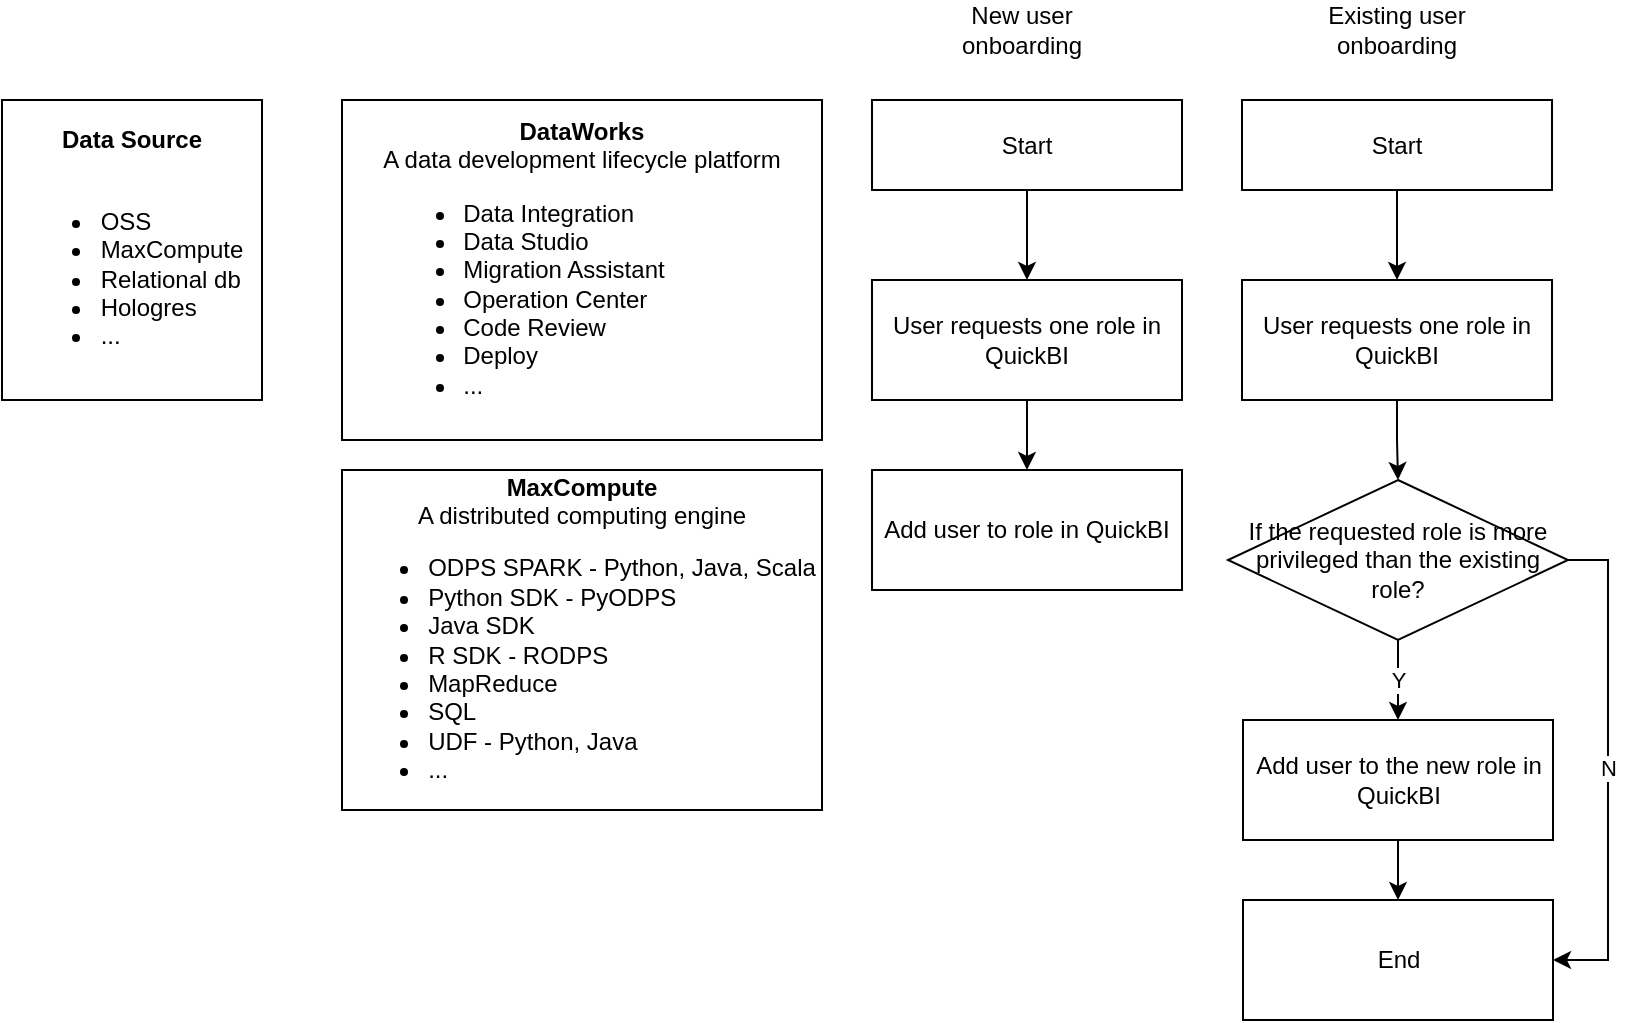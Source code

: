 <mxfile version="21.0.10" type="github">
  <diagram id="xGa5VK5buWBXCOUlBe-7" name="Page-1">
    <mxGraphModel dx="794" dy="1514" grid="1" gridSize="10" guides="1" tooltips="1" connect="1" arrows="1" fold="1" page="1" pageScale="1" pageWidth="850" pageHeight="1100" math="0" shadow="0">
      <root>
        <mxCell id="0" />
        <mxCell id="1" parent="0" />
        <mxCell id="dJkEzZFMhuIuKuouhyB1-15" style="edgeStyle=orthogonalEdgeStyle;rounded=0;orthogonalLoop=1;jettySize=auto;html=1;exitX=0.5;exitY=1;exitDx=0;exitDy=0;entryX=0.5;entryY=0;entryDx=0;entryDy=0;" edge="1" parent="1" source="dJkEzZFMhuIuKuouhyB1-3" target="dJkEzZFMhuIuKuouhyB1-14">
          <mxGeometry relative="1" as="geometry" />
        </mxCell>
        <mxCell id="dJkEzZFMhuIuKuouhyB1-3" value="Start" style="rounded=0;whiteSpace=wrap;html=1;" vertex="1" parent="1">
          <mxGeometry x="445" y="-40" width="155" height="45" as="geometry" />
        </mxCell>
        <mxCell id="dJkEzZFMhuIuKuouhyB1-7" value="&lt;b&gt;MaxCompute&lt;/b&gt;&lt;br&gt;A distributed computing engine&lt;br&gt;&lt;div style=&quot;text-align: left;&quot;&gt;&lt;ul&gt;&lt;li&gt;&lt;span style=&quot;background-color: initial;&quot;&gt;ODPS SPARK - Python, Java, Scala&lt;/span&gt;&lt;/li&gt;&lt;li&gt;&lt;span style=&quot;background-color: initial;&quot;&gt;Python SDK - PyODPS&lt;/span&gt;&lt;/li&gt;&lt;li&gt;&lt;span style=&quot;background-color: initial;&quot;&gt;Java SDK&lt;/span&gt;&lt;/li&gt;&lt;li&gt;&lt;span style=&quot;background-color: initial;&quot;&gt;R SDK - RODPS&lt;/span&gt;&lt;/li&gt;&lt;li&gt;&lt;span style=&quot;background-color: initial;&quot;&gt;MapReduce&lt;/span&gt;&lt;/li&gt;&lt;li&gt;&lt;span style=&quot;background-color: initial;&quot;&gt;SQL&lt;/span&gt;&lt;/li&gt;&lt;li&gt;&lt;span style=&quot;background-color: initial;&quot;&gt;UDF - Python, Java&lt;/span&gt;&lt;/li&gt;&lt;li&gt;&lt;span style=&quot;background-color: initial;&quot;&gt;...&lt;/span&gt;&lt;/li&gt;&lt;/ul&gt;&lt;/div&gt;" style="rounded=0;whiteSpace=wrap;html=1;" vertex="1" parent="1">
          <mxGeometry x="180" y="145" width="240" height="170" as="geometry" />
        </mxCell>
        <mxCell id="dJkEzZFMhuIuKuouhyB1-8" value="&lt;b&gt;Data Source&lt;br&gt;&lt;/b&gt;&lt;br&gt;&lt;ul&gt;&lt;li style=&quot;text-align: left;&quot;&gt;OSS&lt;/li&gt;&lt;li style=&quot;text-align: left;&quot;&gt;MaxCompute&lt;/li&gt;&lt;li style=&quot;text-align: left;&quot;&gt;Relational db&lt;/li&gt;&lt;li style=&quot;text-align: left;&quot;&gt;Hologres&lt;/li&gt;&lt;li style=&quot;text-align: left;&quot;&gt;...&lt;/li&gt;&lt;/ul&gt;" style="rounded=0;whiteSpace=wrap;html=1;" vertex="1" parent="1">
          <mxGeometry x="10" y="-40" width="130" height="150" as="geometry" />
        </mxCell>
        <mxCell id="dJkEzZFMhuIuKuouhyB1-11" value="&lt;b&gt;DataWorks&lt;/b&gt;&lt;br&gt;A data development lifecycle platform&lt;br&gt;&lt;ul&gt;&lt;li style=&quot;text-align: left;&quot;&gt;Data Integration&lt;/li&gt;&lt;li style=&quot;text-align: left;&quot;&gt;Data Studio&lt;/li&gt;&lt;li style=&quot;text-align: left;&quot;&gt;Migration Assistant&lt;/li&gt;&lt;li style=&quot;text-align: left;&quot;&gt;Operation Center&lt;/li&gt;&lt;li style=&quot;text-align: left;&quot;&gt;Code Review&lt;/li&gt;&lt;li style=&quot;text-align: left;&quot;&gt;Deploy&lt;/li&gt;&lt;li style=&quot;text-align: left;&quot;&gt;...&lt;/li&gt;&lt;/ul&gt;" style="rounded=0;whiteSpace=wrap;html=1;" vertex="1" parent="1">
          <mxGeometry x="180" y="-40" width="240" height="170" as="geometry" />
        </mxCell>
        <mxCell id="dJkEzZFMhuIuKuouhyB1-17" value="" style="edgeStyle=orthogonalEdgeStyle;rounded=0;orthogonalLoop=1;jettySize=auto;html=1;" edge="1" parent="1" source="dJkEzZFMhuIuKuouhyB1-14" target="dJkEzZFMhuIuKuouhyB1-16">
          <mxGeometry relative="1" as="geometry" />
        </mxCell>
        <mxCell id="dJkEzZFMhuIuKuouhyB1-14" value="User requests one role in QuickBI" style="whiteSpace=wrap;html=1;rounded=0;" vertex="1" parent="1">
          <mxGeometry x="445" y="50" width="155" height="60" as="geometry" />
        </mxCell>
        <mxCell id="dJkEzZFMhuIuKuouhyB1-16" value="Add user to role in QuickBI" style="whiteSpace=wrap;html=1;rounded=0;" vertex="1" parent="1">
          <mxGeometry x="445" y="145" width="155" height="60" as="geometry" />
        </mxCell>
        <mxCell id="dJkEzZFMhuIuKuouhyB1-18" value="New user onboarding" style="text;html=1;strokeColor=none;fillColor=none;align=center;verticalAlign=middle;whiteSpace=wrap;rounded=0;" vertex="1" parent="1">
          <mxGeometry x="490" y="-90" width="60" height="30" as="geometry" />
        </mxCell>
        <mxCell id="dJkEzZFMhuIuKuouhyB1-19" style="edgeStyle=orthogonalEdgeStyle;rounded=0;orthogonalLoop=1;jettySize=auto;html=1;exitX=0.5;exitY=1;exitDx=0;exitDy=0;entryX=0.5;entryY=0;entryDx=0;entryDy=0;" edge="1" parent="1" source="dJkEzZFMhuIuKuouhyB1-20" target="dJkEzZFMhuIuKuouhyB1-22">
          <mxGeometry relative="1" as="geometry" />
        </mxCell>
        <mxCell id="dJkEzZFMhuIuKuouhyB1-20" value="Start" style="rounded=0;whiteSpace=wrap;html=1;" vertex="1" parent="1">
          <mxGeometry x="630" y="-40" width="155" height="45" as="geometry" />
        </mxCell>
        <mxCell id="dJkEzZFMhuIuKuouhyB1-21" value="Y" style="edgeStyle=orthogonalEdgeStyle;rounded=0;orthogonalLoop=1;jettySize=auto;html=1;" edge="1" parent="1" source="dJkEzZFMhuIuKuouhyB1-25" target="dJkEzZFMhuIuKuouhyB1-23">
          <mxGeometry relative="1" as="geometry" />
        </mxCell>
        <mxCell id="dJkEzZFMhuIuKuouhyB1-22" value="User requests one role in QuickBI" style="whiteSpace=wrap;html=1;rounded=0;" vertex="1" parent="1">
          <mxGeometry x="630" y="50" width="155" height="60" as="geometry" />
        </mxCell>
        <mxCell id="dJkEzZFMhuIuKuouhyB1-28" value="" style="edgeStyle=orthogonalEdgeStyle;rounded=0;orthogonalLoop=1;jettySize=auto;html=1;" edge="1" parent="1" source="dJkEzZFMhuIuKuouhyB1-23" target="dJkEzZFMhuIuKuouhyB1-27">
          <mxGeometry relative="1" as="geometry" />
        </mxCell>
        <mxCell id="dJkEzZFMhuIuKuouhyB1-23" value="Add user to the new role in QuickBI" style="whiteSpace=wrap;html=1;rounded=0;" vertex="1" parent="1">
          <mxGeometry x="630.5" y="270" width="155" height="60" as="geometry" />
        </mxCell>
        <mxCell id="dJkEzZFMhuIuKuouhyB1-24" value="Existing user onboarding" style="text;html=1;strokeColor=none;fillColor=none;align=center;verticalAlign=middle;whiteSpace=wrap;rounded=0;" vertex="1" parent="1">
          <mxGeometry x="665" y="-90" width="85" height="30" as="geometry" />
        </mxCell>
        <mxCell id="dJkEzZFMhuIuKuouhyB1-26" value="" style="edgeStyle=orthogonalEdgeStyle;rounded=0;orthogonalLoop=1;jettySize=auto;html=1;" edge="1" parent="1" source="dJkEzZFMhuIuKuouhyB1-22" target="dJkEzZFMhuIuKuouhyB1-25">
          <mxGeometry relative="1" as="geometry">
            <mxPoint x="708" y="110" as="sourcePoint" />
            <mxPoint x="708" y="270" as="targetPoint" />
          </mxGeometry>
        </mxCell>
        <mxCell id="dJkEzZFMhuIuKuouhyB1-29" value="N" style="edgeStyle=orthogonalEdgeStyle;rounded=0;orthogonalLoop=1;jettySize=auto;html=1;exitX=1;exitY=0.5;exitDx=0;exitDy=0;entryX=1;entryY=0.5;entryDx=0;entryDy=0;" edge="1" parent="1" source="dJkEzZFMhuIuKuouhyB1-25" target="dJkEzZFMhuIuKuouhyB1-27">
          <mxGeometry relative="1" as="geometry" />
        </mxCell>
        <mxCell id="dJkEzZFMhuIuKuouhyB1-25" value="If the requested role is more privileged than the existing role?" style="rhombus;whiteSpace=wrap;html=1;" vertex="1" parent="1">
          <mxGeometry x="623" y="150" width="170" height="80" as="geometry" />
        </mxCell>
        <mxCell id="dJkEzZFMhuIuKuouhyB1-27" value="End" style="whiteSpace=wrap;html=1;rounded=0;" vertex="1" parent="1">
          <mxGeometry x="630.5" y="360" width="155" height="60" as="geometry" />
        </mxCell>
      </root>
    </mxGraphModel>
  </diagram>
</mxfile>
